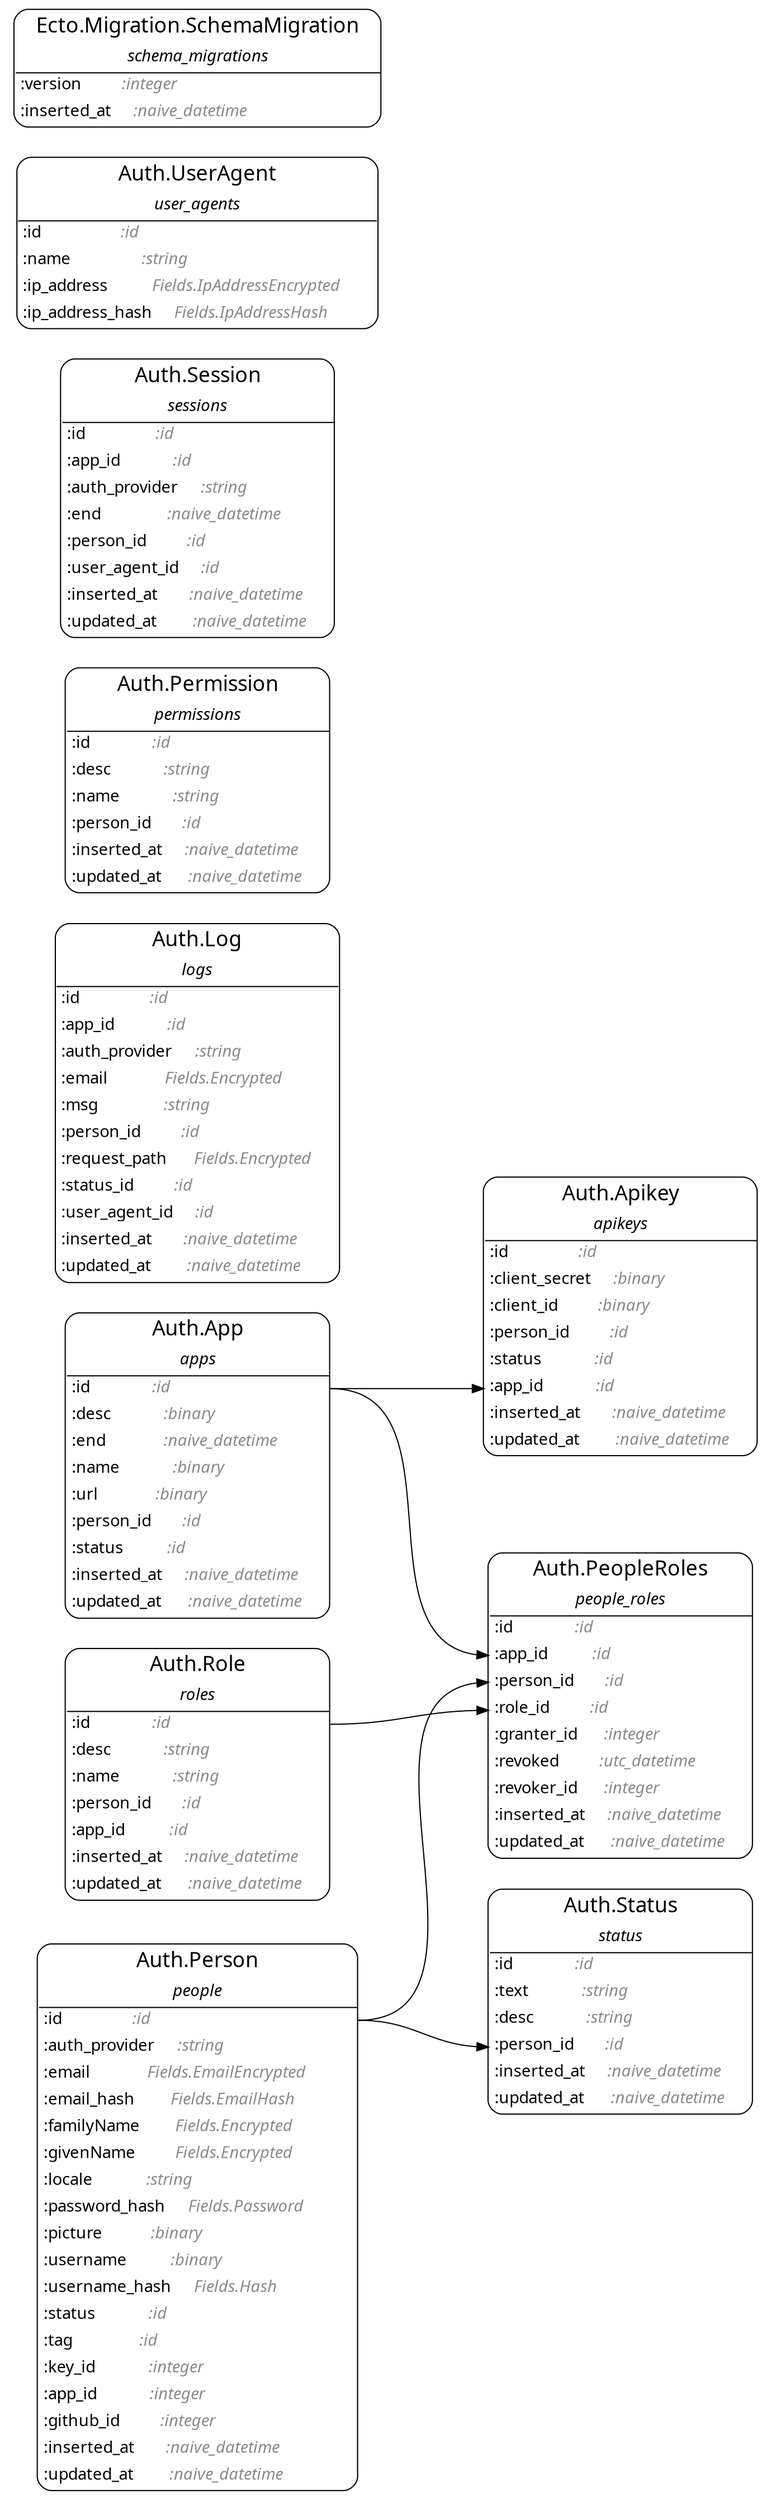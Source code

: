 digraph {
  ranksep=1.0; rankdir=LR;
  node [shape = none, fontname="Roboto Mono"];
  "Auth.Apikey" [label= <<table align='left' border='1' style='rounded' cellspacing='0' cellpadding='4' cellborder='0'><tr><td port='header@schema_module'><font point-size='18'>   Auth.Apikey   </font></td></tr><tr><td border='1' sides='b' colspan='2'><font point-size='14'><i>apikeys</i></font></td></tr><tr><td align='left' port='field@id'>:id                <i><font color='gray54'>:id                 </font></i></td></tr><tr><td align='left' port='field@client_secret'>:client_secret     <i><font color='gray54'>:binary             </font></i></td></tr><tr><td align='left' port='field@client_id'>:client_id         <i><font color='gray54'>:binary             </font></i></td></tr><tr><td align='left' port='field@person_id'>:person_id         <i><font color='gray54'>:id                 </font></i></td></tr><tr><td align='left' port='field@status'>:status            <i><font color='gray54'>:id                 </font></i></td></tr><tr><td align='left' port='field@app_id'>:app_id            <i><font color='gray54'>:id                 </font></i></td></tr><tr><td align='left' port='field@inserted_at'>:inserted_at       <i><font color='gray54'>:naive_datetime     </font></i></td></tr><tr><td align='left' port='field@updated_at'>:updated_at        <i><font color='gray54'>:naive_datetime     </font></i></td></tr></table>>]
  "Auth.App" [label= <<table align='left' border='1' style='rounded' cellspacing='0' cellpadding='4' cellborder='0'><tr><td port='header@schema_module'><font point-size='18'>   Auth.App   </font></td></tr><tr><td border='1' sides='b' colspan='2'><font point-size='14'><i>apps</i></font></td></tr><tr><td align='left' port='field@id'>:id              <i><font color='gray54'>:id                 </font></i></td></tr><tr><td align='left' port='field@desc'>:desc            <i><font color='gray54'>:binary             </font></i></td></tr><tr><td align='left' port='field@end'>:end             <i><font color='gray54'>:naive_datetime     </font></i></td></tr><tr><td align='left' port='field@name'>:name            <i><font color='gray54'>:binary             </font></i></td></tr><tr><td align='left' port='field@url'>:url             <i><font color='gray54'>:binary             </font></i></td></tr><tr><td align='left' port='field@person_id'>:person_id       <i><font color='gray54'>:id                 </font></i></td></tr><tr><td align='left' port='field@status'>:status          <i><font color='gray54'>:id                 </font></i></td></tr><tr><td align='left' port='field@inserted_at'>:inserted_at     <i><font color='gray54'>:naive_datetime     </font></i></td></tr><tr><td align='left' port='field@updated_at'>:updated_at      <i><font color='gray54'>:naive_datetime     </font></i></td></tr></table>>]
  "Auth.Log" [label= <<table align='left' border='1' style='rounded' cellspacing='0' cellpadding='4' cellborder='0'><tr><td port='header@schema_module'><font point-size='18'>   Auth.Log   </font></td></tr><tr><td border='1' sides='b' colspan='2'><font point-size='14'><i>logs</i></font></td></tr><tr><td align='left' port='field@id'>:id                <i><font color='gray54'>:id                  </font></i></td></tr><tr><td align='left' port='field@app_id'>:app_id            <i><font color='gray54'>:id                  </font></i></td></tr><tr><td align='left' port='field@auth_provider'>:auth_provider     <i><font color='gray54'>:string              </font></i></td></tr><tr><td align='left' port='field@email'>:email             <i><font color='gray54'>Fields.Encrypted     </font></i></td></tr><tr><td align='left' port='field@msg'>:msg               <i><font color='gray54'>:string              </font></i></td></tr><tr><td align='left' port='field@person_id'>:person_id         <i><font color='gray54'>:id                  </font></i></td></tr><tr><td align='left' port='field@request_path'>:request_path      <i><font color='gray54'>Fields.Encrypted     </font></i></td></tr><tr><td align='left' port='field@status_id'>:status_id         <i><font color='gray54'>:id                  </font></i></td></tr><tr><td align='left' port='field@user_agent_id'>:user_agent_id     <i><font color='gray54'>:id                  </font></i></td></tr><tr><td align='left' port='field@inserted_at'>:inserted_at       <i><font color='gray54'>:naive_datetime      </font></i></td></tr><tr><td align='left' port='field@updated_at'>:updated_at        <i><font color='gray54'>:naive_datetime      </font></i></td></tr></table>>]
  "Auth.PeopleRoles" [label= <<table align='left' border='1' style='rounded' cellspacing='0' cellpadding='4' cellborder='0'><tr><td port='header@schema_module'><font point-size='18'>   Auth.PeopleRoles   </font></td></tr><tr><td border='1' sides='b' colspan='2'><font point-size='14'><i>people_roles</i></font></td></tr><tr><td align='left' port='field@id'>:id              <i><font color='gray54'>:id                 </font></i></td></tr><tr><td align='left' port='field@app_id'>:app_id          <i><font color='gray54'>:id                 </font></i></td></tr><tr><td align='left' port='field@person_id'>:person_id       <i><font color='gray54'>:id                 </font></i></td></tr><tr><td align='left' port='field@role_id'>:role_id         <i><font color='gray54'>:id                 </font></i></td></tr><tr><td align='left' port='field@granter_id'>:granter_id      <i><font color='gray54'>:integer            </font></i></td></tr><tr><td align='left' port='field@revoked'>:revoked         <i><font color='gray54'>:utc_datetime       </font></i></td></tr><tr><td align='left' port='field@revoker_id'>:revoker_id      <i><font color='gray54'>:integer            </font></i></td></tr><tr><td align='left' port='field@inserted_at'>:inserted_at     <i><font color='gray54'>:naive_datetime     </font></i></td></tr><tr><td align='left' port='field@updated_at'>:updated_at      <i><font color='gray54'>:naive_datetime     </font></i></td></tr></table>>]
  "Auth.Permission" [label= <<table align='left' border='1' style='rounded' cellspacing='0' cellpadding='4' cellborder='0'><tr><td port='header@schema_module'><font point-size='18'>   Auth.Permission   </font></td></tr><tr><td border='1' sides='b' colspan='2'><font point-size='14'><i>permissions</i></font></td></tr><tr><td align='left' port='field@id'>:id              <i><font color='gray54'>:id                 </font></i></td></tr><tr><td align='left' port='field@desc'>:desc            <i><font color='gray54'>:string             </font></i></td></tr><tr><td align='left' port='field@name'>:name            <i><font color='gray54'>:string             </font></i></td></tr><tr><td align='left' port='field@person_id'>:person_id       <i><font color='gray54'>:id                 </font></i></td></tr><tr><td align='left' port='field@inserted_at'>:inserted_at     <i><font color='gray54'>:naive_datetime     </font></i></td></tr><tr><td align='left' port='field@updated_at'>:updated_at      <i><font color='gray54'>:naive_datetime     </font></i></td></tr></table>>]
  "Auth.Person" [label= <<table align='left' border='1' style='rounded' cellspacing='0' cellpadding='4' cellborder='0'><tr><td port='header@schema_module'><font point-size='18'>   Auth.Person   </font></td></tr><tr><td border='1' sides='b' colspan='2'><font point-size='14'><i>people</i></font></td></tr><tr><td align='left' port='field@id'>:id                <i><font color='gray54'>:id                       </font></i></td></tr><tr><td align='left' port='field@auth_provider'>:auth_provider     <i><font color='gray54'>:string                   </font></i></td></tr><tr><td align='left' port='field@email'>:email             <i><font color='gray54'>Fields.EmailEncrypted     </font></i></td></tr><tr><td align='left' port='field@email_hash'>:email_hash        <i><font color='gray54'>Fields.EmailHash          </font></i></td></tr><tr><td align='left' port='field@familyName'>:familyName        <i><font color='gray54'>Fields.Encrypted          </font></i></td></tr><tr><td align='left' port='field@givenName'>:givenName         <i><font color='gray54'>Fields.Encrypted          </font></i></td></tr><tr><td align='left' port='field@locale'>:locale            <i><font color='gray54'>:string                   </font></i></td></tr><tr><td align='left' port='field@password_hash'>:password_hash     <i><font color='gray54'>Fields.Password           </font></i></td></tr><tr><td align='left' port='field@picture'>:picture           <i><font color='gray54'>:binary                   </font></i></td></tr><tr><td align='left' port='field@username'>:username          <i><font color='gray54'>:binary                   </font></i></td></tr><tr><td align='left' port='field@username_hash'>:username_hash     <i><font color='gray54'>Fields.Hash               </font></i></td></tr><tr><td align='left' port='field@status'>:status            <i><font color='gray54'>:id                       </font></i></td></tr><tr><td align='left' port='field@tag'>:tag               <i><font color='gray54'>:id                       </font></i></td></tr><tr><td align='left' port='field@key_id'>:key_id            <i><font color='gray54'>:integer                  </font></i></td></tr><tr><td align='left' port='field@app_id'>:app_id            <i><font color='gray54'>:integer                  </font></i></td></tr><tr><td align='left' port='field@github_id'>:github_id         <i><font color='gray54'>:integer                  </font></i></td></tr><tr><td align='left' port='field@inserted_at'>:inserted_at       <i><font color='gray54'>:naive_datetime           </font></i></td></tr><tr><td align='left' port='field@updated_at'>:updated_at        <i><font color='gray54'>:naive_datetime           </font></i></td></tr></table>>]
  "Auth.Role" [label= <<table align='left' border='1' style='rounded' cellspacing='0' cellpadding='4' cellborder='0'><tr><td port='header@schema_module'><font point-size='18'>   Auth.Role   </font></td></tr><tr><td border='1' sides='b' colspan='2'><font point-size='14'><i>roles</i></font></td></tr><tr><td align='left' port='field@id'>:id              <i><font color='gray54'>:id                 </font></i></td></tr><tr><td align='left' port='field@desc'>:desc            <i><font color='gray54'>:string             </font></i></td></tr><tr><td align='left' port='field@name'>:name            <i><font color='gray54'>:string             </font></i></td></tr><tr><td align='left' port='field@person_id'>:person_id       <i><font color='gray54'>:id                 </font></i></td></tr><tr><td align='left' port='field@app_id'>:app_id          <i><font color='gray54'>:id                 </font></i></td></tr><tr><td align='left' port='field@inserted_at'>:inserted_at     <i><font color='gray54'>:naive_datetime     </font></i></td></tr><tr><td align='left' port='field@updated_at'>:updated_at      <i><font color='gray54'>:naive_datetime     </font></i></td></tr></table>>]
  "Auth.Session" [label= <<table align='left' border='1' style='rounded' cellspacing='0' cellpadding='4' cellborder='0'><tr><td port='header@schema_module'><font point-size='18'>   Auth.Session   </font></td></tr><tr><td border='1' sides='b' colspan='2'><font point-size='14'><i>sessions</i></font></td></tr><tr><td align='left' port='field@id'>:id                <i><font color='gray54'>:id                 </font></i></td></tr><tr><td align='left' port='field@app_id'>:app_id            <i><font color='gray54'>:id                 </font></i></td></tr><tr><td align='left' port='field@auth_provider'>:auth_provider     <i><font color='gray54'>:string             </font></i></td></tr><tr><td align='left' port='field@end'>:end               <i><font color='gray54'>:naive_datetime     </font></i></td></tr><tr><td align='left' port='field@person_id'>:person_id         <i><font color='gray54'>:id                 </font></i></td></tr><tr><td align='left' port='field@user_agent_id'>:user_agent_id     <i><font color='gray54'>:id                 </font></i></td></tr><tr><td align='left' port='field@inserted_at'>:inserted_at       <i><font color='gray54'>:naive_datetime     </font></i></td></tr><tr><td align='left' port='field@updated_at'>:updated_at        <i><font color='gray54'>:naive_datetime     </font></i></td></tr></table>>]
  "Auth.Status" [label= <<table align='left' border='1' style='rounded' cellspacing='0' cellpadding='4' cellborder='0'><tr><td port='header@schema_module'><font point-size='18'>   Auth.Status   </font></td></tr><tr><td border='1' sides='b' colspan='2'><font point-size='14'><i>status</i></font></td></tr><tr><td align='left' port='field@id'>:id              <i><font color='gray54'>:id                 </font></i></td></tr><tr><td align='left' port='field@text'>:text            <i><font color='gray54'>:string             </font></i></td></tr><tr><td align='left' port='field@desc'>:desc            <i><font color='gray54'>:string             </font></i></td></tr><tr><td align='left' port='field@person_id'>:person_id       <i><font color='gray54'>:id                 </font></i></td></tr><tr><td align='left' port='field@inserted_at'>:inserted_at     <i><font color='gray54'>:naive_datetime     </font></i></td></tr><tr><td align='left' port='field@updated_at'>:updated_at      <i><font color='gray54'>:naive_datetime     </font></i></td></tr></table>>]
  "Auth.UserAgent" [label= <<table align='left' border='1' style='rounded' cellspacing='0' cellpadding='4' cellborder='0'><tr><td port='header@schema_module'><font point-size='18'>   Auth.UserAgent   </font></td></tr><tr><td border='1' sides='b' colspan='2'><font point-size='14'><i>user_agents</i></font></td></tr><tr><td align='left' port='field@id'>:id                  <i><font color='gray54'>:id                           </font></i></td></tr><tr><td align='left' port='field@name'>:name                <i><font color='gray54'>:string                       </font></i></td></tr><tr><td align='left' port='field@ip_address'>:ip_address          <i><font color='gray54'>Fields.IpAddressEncrypted     </font></i></td></tr><tr><td align='left' port='field@ip_address_hash'>:ip_address_hash     <i><font color='gray54'>Fields.IpAddressHash          </font></i></td></tr></table>>]
  "Ecto.Migration.SchemaMigration" [label= <<table align='left' border='1' style='rounded' cellspacing='0' cellpadding='4' cellborder='0'><tr><td port='header@schema_module'><font point-size='18'>   Ecto.Migration.SchemaMigration   </font></td></tr><tr><td border='1' sides='b' colspan='2'><font point-size='14'><i>schema_migrations</i></font></td></tr><tr><td align='left' port='field@version'>:version         <i><font color='gray54'>:integer            </font></i></td></tr><tr><td align='left' port='field@inserted_at'>:inserted_at     <i><font color='gray54'>:naive_datetime     </font></i></td></tr></table>>]

  "Auth.App":"field@id":e -> "Auth.Apikey":"field@app_id":w
  "Auth.App":"field@id":e -> "Auth.PeopleRoles":"field@app_id":w
  "Auth.Person":"field@id":e -> "Auth.PeopleRoles":"field@person_id":w
  "Auth.Person":"field@id":e -> "Auth.Status":"field@person_id":w
  "Auth.Role":"field@id":e -> "Auth.PeopleRoles":"field@role_id":w
}
